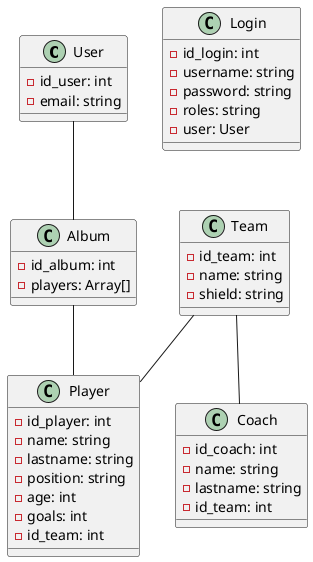 @startuml 
class User {
    - id_user: int
    - email: string
}

class Login{
        - id_login: int
        - username: string
        - password: string
        - roles: string
        - user: User
}

class Album {
    - id_album: int
    - players: Array[]
}

class Player {
    - id_player: int
    - name: string
    - lastname: string
    - position: string
    - age: int
    - goals: int
    - id_team: int
}

class Coach {
    - id_coach: int
    - name: string
    - lastname: string
    - id_team: int
}

class Team {
    - id_team: int
    - name: string
    - shield: string
}

User  --  Album

Album --  Player

Team  --  Player
Team  --  Coach
@enduml